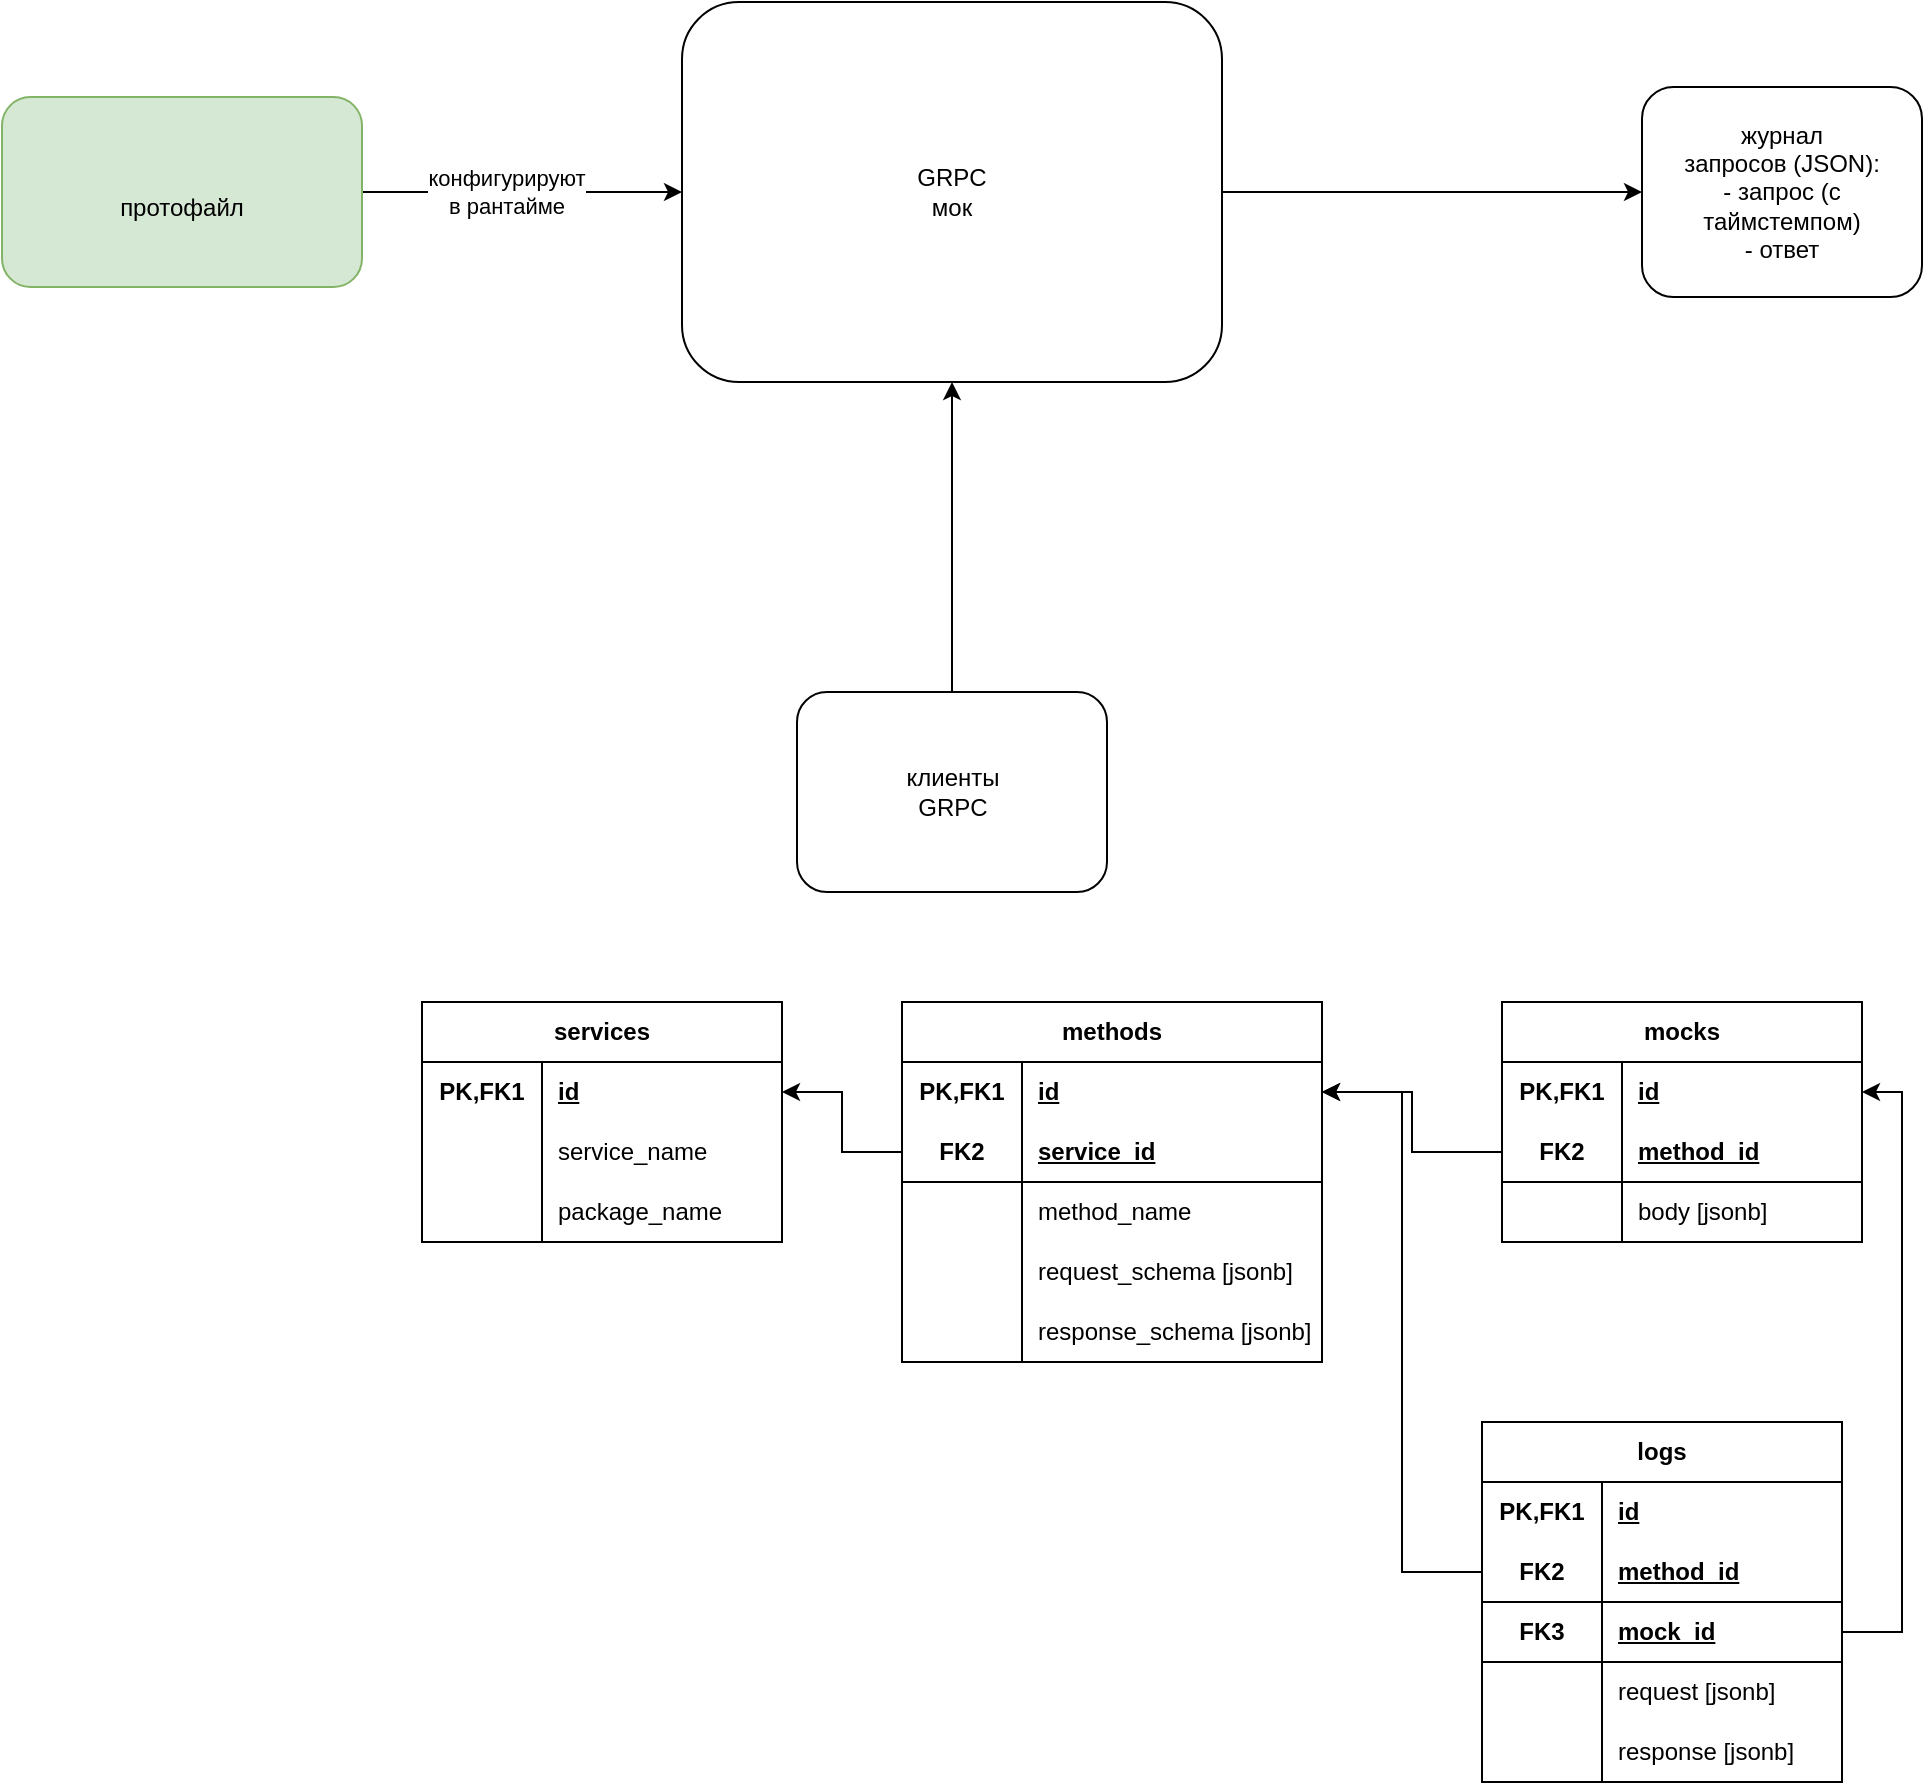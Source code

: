 <mxfile version="26.0.9">
  <diagram name="Страница — 1" id="D3WlO3X5a3Ik-URz-e38">
    <mxGraphModel dx="2022" dy="681" grid="1" gridSize="10" guides="1" tooltips="1" connect="1" arrows="1" fold="1" page="1" pageScale="1" pageWidth="827" pageHeight="1169" math="0" shadow="0">
      <root>
        <mxCell id="0" />
        <mxCell id="1" parent="0" />
        <mxCell id="gYz2qUCb2Af_SBFDwM8w-8" style="edgeStyle=orthogonalEdgeStyle;rounded=0;orthogonalLoop=1;jettySize=auto;html=1;exitX=1;exitY=0.5;exitDx=0;exitDy=0;" parent="1" source="gYz2qUCb2Af_SBFDwM8w-1" target="gYz2qUCb2Af_SBFDwM8w-7" edge="1">
          <mxGeometry relative="1" as="geometry" />
        </mxCell>
        <mxCell id="gYz2qUCb2Af_SBFDwM8w-1" value="GRPC&lt;div&gt;мок&lt;/div&gt;" style="rounded=1;whiteSpace=wrap;html=1;" parent="1" vertex="1">
          <mxGeometry x="300" y="240" width="270" height="190" as="geometry" />
        </mxCell>
        <mxCell id="gYz2qUCb2Af_SBFDwM8w-4" style="edgeStyle=orthogonalEdgeStyle;rounded=0;orthogonalLoop=1;jettySize=auto;html=1;exitX=1;exitY=0.5;exitDx=0;exitDy=0;entryX=0;entryY=0.5;entryDx=0;entryDy=0;" parent="1" source="gYz2qUCb2Af_SBFDwM8w-3" target="gYz2qUCb2Af_SBFDwM8w-1" edge="1">
          <mxGeometry relative="1" as="geometry" />
        </mxCell>
        <mxCell id="gYz2qUCb2Af_SBFDwM8w-5" value="конфигурируют&lt;div&gt;в рантайме&lt;/div&gt;" style="edgeLabel;html=1;align=center;verticalAlign=middle;resizable=0;points=[];" parent="gYz2qUCb2Af_SBFDwM8w-4" vertex="1" connectable="0">
          <mxGeometry x="-0.1" relative="1" as="geometry">
            <mxPoint as="offset" />
          </mxGeometry>
        </mxCell>
        <mxCell id="gYz2qUCb2Af_SBFDwM8w-3" value="&lt;div&gt;&lt;br&gt;&lt;/div&gt;протофайл" style="rounded=1;whiteSpace=wrap;html=1;fillColor=#d5e8d4;strokeColor=#82b366;" parent="1" vertex="1">
          <mxGeometry x="-40" y="287.5" width="180" height="95" as="geometry" />
        </mxCell>
        <mxCell id="gYz2qUCb2Af_SBFDwM8w-7" value="журнал&lt;div&gt;запросов (JSON):&lt;/div&gt;&lt;div&gt;- запрос (с таймстемпом)&lt;/div&gt;&lt;div&gt;- ответ&lt;/div&gt;" style="rounded=1;whiteSpace=wrap;html=1;" parent="1" vertex="1">
          <mxGeometry x="780" y="282.5" width="140" height="105" as="geometry" />
        </mxCell>
        <mxCell id="gYz2qUCb2Af_SBFDwM8w-11" style="edgeStyle=orthogonalEdgeStyle;rounded=0;orthogonalLoop=1;jettySize=auto;html=1;exitX=0.5;exitY=0;exitDx=0;exitDy=0;entryX=0.5;entryY=1;entryDx=0;entryDy=0;" parent="1" source="gYz2qUCb2Af_SBFDwM8w-10" target="gYz2qUCb2Af_SBFDwM8w-1" edge="1">
          <mxGeometry relative="1" as="geometry" />
        </mxCell>
        <mxCell id="gYz2qUCb2Af_SBFDwM8w-10" value="клиенты&lt;div&gt;GRPC&lt;/div&gt;" style="rounded=1;whiteSpace=wrap;html=1;" parent="1" vertex="1">
          <mxGeometry x="357.5" y="585" width="155" height="100" as="geometry" />
        </mxCell>
        <mxCell id="lVhN5-QnFsscjEgYl9DV-48" value="services" style="shape=table;startSize=30;container=1;collapsible=1;childLayout=tableLayout;fixedRows=1;rowLines=0;fontStyle=1;align=center;resizeLast=1;html=1;whiteSpace=wrap;" vertex="1" parent="1">
          <mxGeometry x="170" y="740" width="180" height="120" as="geometry" />
        </mxCell>
        <mxCell id="lVhN5-QnFsscjEgYl9DV-49" value="" style="shape=tableRow;horizontal=0;startSize=0;swimlaneHead=0;swimlaneBody=0;fillColor=none;collapsible=0;dropTarget=0;points=[[0,0.5],[1,0.5]];portConstraint=eastwest;top=0;left=0;right=0;bottom=0;html=1;" vertex="1" parent="lVhN5-QnFsscjEgYl9DV-48">
          <mxGeometry y="30" width="180" height="30" as="geometry" />
        </mxCell>
        <mxCell id="lVhN5-QnFsscjEgYl9DV-50" value="PK,FK1" style="shape=partialRectangle;connectable=0;fillColor=none;top=0;left=0;bottom=0;right=0;fontStyle=1;overflow=hidden;html=1;whiteSpace=wrap;" vertex="1" parent="lVhN5-QnFsscjEgYl9DV-49">
          <mxGeometry width="60" height="30" as="geometry">
            <mxRectangle width="60" height="30" as="alternateBounds" />
          </mxGeometry>
        </mxCell>
        <mxCell id="lVhN5-QnFsscjEgYl9DV-51" value="id" style="shape=partialRectangle;connectable=0;fillColor=none;top=0;left=0;bottom=0;right=0;align=left;spacingLeft=6;fontStyle=5;overflow=hidden;html=1;whiteSpace=wrap;" vertex="1" parent="lVhN5-QnFsscjEgYl9DV-49">
          <mxGeometry x="60" width="120" height="30" as="geometry">
            <mxRectangle width="120" height="30" as="alternateBounds" />
          </mxGeometry>
        </mxCell>
        <mxCell id="lVhN5-QnFsscjEgYl9DV-55" value="" style="shape=tableRow;horizontal=0;startSize=0;swimlaneHead=0;swimlaneBody=0;fillColor=none;collapsible=0;dropTarget=0;points=[[0,0.5],[1,0.5]];portConstraint=eastwest;top=0;left=0;right=0;bottom=0;html=1;" vertex="1" parent="lVhN5-QnFsscjEgYl9DV-48">
          <mxGeometry y="60" width="180" height="30" as="geometry" />
        </mxCell>
        <mxCell id="lVhN5-QnFsscjEgYl9DV-56" value="" style="shape=partialRectangle;connectable=0;fillColor=none;top=0;left=0;bottom=0;right=0;editable=1;overflow=hidden;html=1;whiteSpace=wrap;" vertex="1" parent="lVhN5-QnFsscjEgYl9DV-55">
          <mxGeometry width="60" height="30" as="geometry">
            <mxRectangle width="60" height="30" as="alternateBounds" />
          </mxGeometry>
        </mxCell>
        <mxCell id="lVhN5-QnFsscjEgYl9DV-57" value="service_name" style="shape=partialRectangle;connectable=0;fillColor=none;top=0;left=0;bottom=0;right=0;align=left;spacingLeft=6;overflow=hidden;html=1;whiteSpace=wrap;" vertex="1" parent="lVhN5-QnFsscjEgYl9DV-55">
          <mxGeometry x="60" width="120" height="30" as="geometry">
            <mxRectangle width="120" height="30" as="alternateBounds" />
          </mxGeometry>
        </mxCell>
        <mxCell id="lVhN5-QnFsscjEgYl9DV-131" value="" style="shape=tableRow;horizontal=0;startSize=0;swimlaneHead=0;swimlaneBody=0;fillColor=none;collapsible=0;dropTarget=0;points=[[0,0.5],[1,0.5]];portConstraint=eastwest;top=0;left=0;right=0;bottom=0;html=1;" vertex="1" parent="lVhN5-QnFsscjEgYl9DV-48">
          <mxGeometry y="90" width="180" height="30" as="geometry" />
        </mxCell>
        <mxCell id="lVhN5-QnFsscjEgYl9DV-132" value="" style="shape=partialRectangle;connectable=0;fillColor=none;top=0;left=0;bottom=0;right=0;editable=1;overflow=hidden;html=1;whiteSpace=wrap;" vertex="1" parent="lVhN5-QnFsscjEgYl9DV-131">
          <mxGeometry width="60" height="30" as="geometry">
            <mxRectangle width="60" height="30" as="alternateBounds" />
          </mxGeometry>
        </mxCell>
        <mxCell id="lVhN5-QnFsscjEgYl9DV-133" value="package_name" style="shape=partialRectangle;connectable=0;fillColor=none;top=0;left=0;bottom=0;right=0;align=left;spacingLeft=6;overflow=hidden;html=1;whiteSpace=wrap;" vertex="1" parent="lVhN5-QnFsscjEgYl9DV-131">
          <mxGeometry x="60" width="120" height="30" as="geometry">
            <mxRectangle width="120" height="30" as="alternateBounds" />
          </mxGeometry>
        </mxCell>
        <mxCell id="lVhN5-QnFsscjEgYl9DV-74" value="methods" style="shape=table;startSize=30;container=1;collapsible=1;childLayout=tableLayout;fixedRows=1;rowLines=0;fontStyle=1;align=center;resizeLast=1;html=1;whiteSpace=wrap;" vertex="1" parent="1">
          <mxGeometry x="410" y="740" width="210" height="180" as="geometry" />
        </mxCell>
        <mxCell id="lVhN5-QnFsscjEgYl9DV-75" value="" style="shape=tableRow;horizontal=0;startSize=0;swimlaneHead=0;swimlaneBody=0;fillColor=none;collapsible=0;dropTarget=0;points=[[0,0.5],[1,0.5]];portConstraint=eastwest;top=0;left=0;right=0;bottom=0;html=1;" vertex="1" parent="lVhN5-QnFsscjEgYl9DV-74">
          <mxGeometry y="30" width="210" height="30" as="geometry" />
        </mxCell>
        <mxCell id="lVhN5-QnFsscjEgYl9DV-76" value="PK,FK1" style="shape=partialRectangle;connectable=0;fillColor=none;top=0;left=0;bottom=0;right=0;fontStyle=1;overflow=hidden;html=1;whiteSpace=wrap;" vertex="1" parent="lVhN5-QnFsscjEgYl9DV-75">
          <mxGeometry width="60" height="30" as="geometry">
            <mxRectangle width="60" height="30" as="alternateBounds" />
          </mxGeometry>
        </mxCell>
        <mxCell id="lVhN5-QnFsscjEgYl9DV-77" value="id" style="shape=partialRectangle;connectable=0;fillColor=none;top=0;left=0;bottom=0;right=0;align=left;spacingLeft=6;fontStyle=5;overflow=hidden;html=1;whiteSpace=wrap;" vertex="1" parent="lVhN5-QnFsscjEgYl9DV-75">
          <mxGeometry x="60" width="150" height="30" as="geometry">
            <mxRectangle width="150" height="30" as="alternateBounds" />
          </mxGeometry>
        </mxCell>
        <mxCell id="lVhN5-QnFsscjEgYl9DV-78" value="" style="shape=tableRow;horizontal=0;startSize=0;swimlaneHead=0;swimlaneBody=0;fillColor=none;collapsible=0;dropTarget=0;points=[[0,0.5],[1,0.5]];portConstraint=eastwest;top=0;left=0;right=0;bottom=1;html=1;" vertex="1" parent="lVhN5-QnFsscjEgYl9DV-74">
          <mxGeometry y="60" width="210" height="30" as="geometry" />
        </mxCell>
        <mxCell id="lVhN5-QnFsscjEgYl9DV-79" value="FK2" style="shape=partialRectangle;connectable=0;fillColor=none;top=0;left=0;bottom=0;right=0;fontStyle=1;overflow=hidden;html=1;whiteSpace=wrap;" vertex="1" parent="lVhN5-QnFsscjEgYl9DV-78">
          <mxGeometry width="60" height="30" as="geometry">
            <mxRectangle width="60" height="30" as="alternateBounds" />
          </mxGeometry>
        </mxCell>
        <mxCell id="lVhN5-QnFsscjEgYl9DV-80" value="service_id" style="shape=partialRectangle;connectable=0;fillColor=none;top=0;left=0;bottom=0;right=0;align=left;spacingLeft=6;fontStyle=5;overflow=hidden;html=1;whiteSpace=wrap;" vertex="1" parent="lVhN5-QnFsscjEgYl9DV-78">
          <mxGeometry x="60" width="150" height="30" as="geometry">
            <mxRectangle width="150" height="30" as="alternateBounds" />
          </mxGeometry>
        </mxCell>
        <mxCell id="lVhN5-QnFsscjEgYl9DV-81" value="" style="shape=tableRow;horizontal=0;startSize=0;swimlaneHead=0;swimlaneBody=0;fillColor=none;collapsible=0;dropTarget=0;points=[[0,0.5],[1,0.5]];portConstraint=eastwest;top=0;left=0;right=0;bottom=0;html=1;" vertex="1" parent="lVhN5-QnFsscjEgYl9DV-74">
          <mxGeometry y="90" width="210" height="30" as="geometry" />
        </mxCell>
        <mxCell id="lVhN5-QnFsscjEgYl9DV-82" value="" style="shape=partialRectangle;connectable=0;fillColor=none;top=0;left=0;bottom=0;right=0;editable=1;overflow=hidden;html=1;whiteSpace=wrap;" vertex="1" parent="lVhN5-QnFsscjEgYl9DV-81">
          <mxGeometry width="60" height="30" as="geometry">
            <mxRectangle width="60" height="30" as="alternateBounds" />
          </mxGeometry>
        </mxCell>
        <mxCell id="lVhN5-QnFsscjEgYl9DV-83" value="method_name" style="shape=partialRectangle;connectable=0;fillColor=none;top=0;left=0;bottom=0;right=0;align=left;spacingLeft=6;overflow=hidden;html=1;whiteSpace=wrap;" vertex="1" parent="lVhN5-QnFsscjEgYl9DV-81">
          <mxGeometry x="60" width="150" height="30" as="geometry">
            <mxRectangle width="150" height="30" as="alternateBounds" />
          </mxGeometry>
        </mxCell>
        <mxCell id="lVhN5-QnFsscjEgYl9DV-96" value="" style="shape=tableRow;horizontal=0;startSize=0;swimlaneHead=0;swimlaneBody=0;fillColor=none;collapsible=0;dropTarget=0;points=[[0,0.5],[1,0.5]];portConstraint=eastwest;top=0;left=0;right=0;bottom=0;html=1;" vertex="1" parent="lVhN5-QnFsscjEgYl9DV-74">
          <mxGeometry y="120" width="210" height="30" as="geometry" />
        </mxCell>
        <mxCell id="lVhN5-QnFsscjEgYl9DV-97" value="" style="shape=partialRectangle;connectable=0;fillColor=none;top=0;left=0;bottom=0;right=0;editable=1;overflow=hidden;html=1;whiteSpace=wrap;" vertex="1" parent="lVhN5-QnFsscjEgYl9DV-96">
          <mxGeometry width="60" height="30" as="geometry">
            <mxRectangle width="60" height="30" as="alternateBounds" />
          </mxGeometry>
        </mxCell>
        <mxCell id="lVhN5-QnFsscjEgYl9DV-98" value="request_schema [jsonb]" style="shape=partialRectangle;connectable=0;fillColor=none;top=0;left=0;bottom=0;right=0;align=left;spacingLeft=6;overflow=hidden;html=1;whiteSpace=wrap;" vertex="1" parent="lVhN5-QnFsscjEgYl9DV-96">
          <mxGeometry x="60" width="150" height="30" as="geometry">
            <mxRectangle width="150" height="30" as="alternateBounds" />
          </mxGeometry>
        </mxCell>
        <mxCell id="lVhN5-QnFsscjEgYl9DV-128" value="" style="shape=tableRow;horizontal=0;startSize=0;swimlaneHead=0;swimlaneBody=0;fillColor=none;collapsible=0;dropTarget=0;points=[[0,0.5],[1,0.5]];portConstraint=eastwest;top=0;left=0;right=0;bottom=0;html=1;" vertex="1" parent="lVhN5-QnFsscjEgYl9DV-74">
          <mxGeometry y="150" width="210" height="30" as="geometry" />
        </mxCell>
        <mxCell id="lVhN5-QnFsscjEgYl9DV-129" value="" style="shape=partialRectangle;connectable=0;fillColor=none;top=0;left=0;bottom=0;right=0;editable=1;overflow=hidden;html=1;whiteSpace=wrap;" vertex="1" parent="lVhN5-QnFsscjEgYl9DV-128">
          <mxGeometry width="60" height="30" as="geometry">
            <mxRectangle width="60" height="30" as="alternateBounds" />
          </mxGeometry>
        </mxCell>
        <mxCell id="lVhN5-QnFsscjEgYl9DV-130" value="response_schema [jsonb]" style="shape=partialRectangle;connectable=0;fillColor=none;top=0;left=0;bottom=0;right=0;align=left;spacingLeft=6;overflow=hidden;html=1;whiteSpace=wrap;" vertex="1" parent="lVhN5-QnFsscjEgYl9DV-128">
          <mxGeometry x="60" width="150" height="30" as="geometry">
            <mxRectangle width="150" height="30" as="alternateBounds" />
          </mxGeometry>
        </mxCell>
        <mxCell id="lVhN5-QnFsscjEgYl9DV-95" style="edgeStyle=orthogonalEdgeStyle;rounded=0;orthogonalLoop=1;jettySize=auto;html=1;exitX=0;exitY=0.5;exitDx=0;exitDy=0;entryX=1;entryY=0.5;entryDx=0;entryDy=0;" edge="1" parent="1" source="lVhN5-QnFsscjEgYl9DV-78" target="lVhN5-QnFsscjEgYl9DV-49">
          <mxGeometry relative="1" as="geometry" />
        </mxCell>
        <mxCell id="lVhN5-QnFsscjEgYl9DV-99" value="mocks" style="shape=table;startSize=30;container=1;collapsible=1;childLayout=tableLayout;fixedRows=1;rowLines=0;fontStyle=1;align=center;resizeLast=1;html=1;whiteSpace=wrap;" vertex="1" parent="1">
          <mxGeometry x="710" y="740" width="180" height="120" as="geometry" />
        </mxCell>
        <mxCell id="lVhN5-QnFsscjEgYl9DV-100" value="" style="shape=tableRow;horizontal=0;startSize=0;swimlaneHead=0;swimlaneBody=0;fillColor=none;collapsible=0;dropTarget=0;points=[[0,0.5],[1,0.5]];portConstraint=eastwest;top=0;left=0;right=0;bottom=0;html=1;" vertex="1" parent="lVhN5-QnFsscjEgYl9DV-99">
          <mxGeometry y="30" width="180" height="30" as="geometry" />
        </mxCell>
        <mxCell id="lVhN5-QnFsscjEgYl9DV-101" value="PK,FK1" style="shape=partialRectangle;connectable=0;fillColor=none;top=0;left=0;bottom=0;right=0;fontStyle=1;overflow=hidden;html=1;whiteSpace=wrap;" vertex="1" parent="lVhN5-QnFsscjEgYl9DV-100">
          <mxGeometry width="60" height="30" as="geometry">
            <mxRectangle width="60" height="30" as="alternateBounds" />
          </mxGeometry>
        </mxCell>
        <mxCell id="lVhN5-QnFsscjEgYl9DV-102" value="id" style="shape=partialRectangle;connectable=0;fillColor=none;top=0;left=0;bottom=0;right=0;align=left;spacingLeft=6;fontStyle=5;overflow=hidden;html=1;whiteSpace=wrap;" vertex="1" parent="lVhN5-QnFsscjEgYl9DV-100">
          <mxGeometry x="60" width="120" height="30" as="geometry">
            <mxRectangle width="120" height="30" as="alternateBounds" />
          </mxGeometry>
        </mxCell>
        <mxCell id="lVhN5-QnFsscjEgYl9DV-103" value="" style="shape=tableRow;horizontal=0;startSize=0;swimlaneHead=0;swimlaneBody=0;fillColor=none;collapsible=0;dropTarget=0;points=[[0,0.5],[1,0.5]];portConstraint=eastwest;top=0;left=0;right=0;bottom=1;html=1;" vertex="1" parent="lVhN5-QnFsscjEgYl9DV-99">
          <mxGeometry y="60" width="180" height="30" as="geometry" />
        </mxCell>
        <mxCell id="lVhN5-QnFsscjEgYl9DV-104" value="FK2" style="shape=partialRectangle;connectable=0;fillColor=none;top=0;left=0;bottom=0;right=0;fontStyle=1;overflow=hidden;html=1;whiteSpace=wrap;" vertex="1" parent="lVhN5-QnFsscjEgYl9DV-103">
          <mxGeometry width="60" height="30" as="geometry">
            <mxRectangle width="60" height="30" as="alternateBounds" />
          </mxGeometry>
        </mxCell>
        <mxCell id="lVhN5-QnFsscjEgYl9DV-105" value="method_id" style="shape=partialRectangle;connectable=0;fillColor=none;top=0;left=0;bottom=0;right=0;align=left;spacingLeft=6;fontStyle=5;overflow=hidden;html=1;whiteSpace=wrap;" vertex="1" parent="lVhN5-QnFsscjEgYl9DV-103">
          <mxGeometry x="60" width="120" height="30" as="geometry">
            <mxRectangle width="120" height="30" as="alternateBounds" />
          </mxGeometry>
        </mxCell>
        <mxCell id="lVhN5-QnFsscjEgYl9DV-106" value="" style="shape=tableRow;horizontal=0;startSize=0;swimlaneHead=0;swimlaneBody=0;fillColor=none;collapsible=0;dropTarget=0;points=[[0,0.5],[1,0.5]];portConstraint=eastwest;top=0;left=0;right=0;bottom=0;html=1;" vertex="1" parent="lVhN5-QnFsscjEgYl9DV-99">
          <mxGeometry y="90" width="180" height="30" as="geometry" />
        </mxCell>
        <mxCell id="lVhN5-QnFsscjEgYl9DV-107" value="" style="shape=partialRectangle;connectable=0;fillColor=none;top=0;left=0;bottom=0;right=0;editable=1;overflow=hidden;html=1;whiteSpace=wrap;" vertex="1" parent="lVhN5-QnFsscjEgYl9DV-106">
          <mxGeometry width="60" height="30" as="geometry">
            <mxRectangle width="60" height="30" as="alternateBounds" />
          </mxGeometry>
        </mxCell>
        <mxCell id="lVhN5-QnFsscjEgYl9DV-108" value="body [jsonb]" style="shape=partialRectangle;connectable=0;fillColor=none;top=0;left=0;bottom=0;right=0;align=left;spacingLeft=6;overflow=hidden;html=1;whiteSpace=wrap;" vertex="1" parent="lVhN5-QnFsscjEgYl9DV-106">
          <mxGeometry x="60" width="120" height="30" as="geometry">
            <mxRectangle width="120" height="30" as="alternateBounds" />
          </mxGeometry>
        </mxCell>
        <mxCell id="lVhN5-QnFsscjEgYl9DV-113" style="edgeStyle=orthogonalEdgeStyle;rounded=0;orthogonalLoop=1;jettySize=auto;html=1;exitX=0;exitY=0.5;exitDx=0;exitDy=0;entryX=1;entryY=0.5;entryDx=0;entryDy=0;" edge="1" parent="1" source="lVhN5-QnFsscjEgYl9DV-103" target="lVhN5-QnFsscjEgYl9DV-75">
          <mxGeometry relative="1" as="geometry" />
        </mxCell>
        <mxCell id="lVhN5-QnFsscjEgYl9DV-114" value="logs" style="shape=table;startSize=30;container=1;collapsible=1;childLayout=tableLayout;fixedRows=1;rowLines=0;fontStyle=1;align=center;resizeLast=1;html=1;whiteSpace=wrap;" vertex="1" parent="1">
          <mxGeometry x="700" y="950" width="180" height="180" as="geometry" />
        </mxCell>
        <mxCell id="lVhN5-QnFsscjEgYl9DV-115" value="" style="shape=tableRow;horizontal=0;startSize=0;swimlaneHead=0;swimlaneBody=0;fillColor=none;collapsible=0;dropTarget=0;points=[[0,0.5],[1,0.5]];portConstraint=eastwest;top=0;left=0;right=0;bottom=0;html=1;" vertex="1" parent="lVhN5-QnFsscjEgYl9DV-114">
          <mxGeometry y="30" width="180" height="30" as="geometry" />
        </mxCell>
        <mxCell id="lVhN5-QnFsscjEgYl9DV-116" value="PK,FK1" style="shape=partialRectangle;connectable=0;fillColor=none;top=0;left=0;bottom=0;right=0;fontStyle=1;overflow=hidden;html=1;whiteSpace=wrap;" vertex="1" parent="lVhN5-QnFsscjEgYl9DV-115">
          <mxGeometry width="60" height="30" as="geometry">
            <mxRectangle width="60" height="30" as="alternateBounds" />
          </mxGeometry>
        </mxCell>
        <mxCell id="lVhN5-QnFsscjEgYl9DV-117" value="id" style="shape=partialRectangle;connectable=0;fillColor=none;top=0;left=0;bottom=0;right=0;align=left;spacingLeft=6;fontStyle=5;overflow=hidden;html=1;whiteSpace=wrap;" vertex="1" parent="lVhN5-QnFsscjEgYl9DV-115">
          <mxGeometry x="60" width="120" height="30" as="geometry">
            <mxRectangle width="120" height="30" as="alternateBounds" />
          </mxGeometry>
        </mxCell>
        <mxCell id="lVhN5-QnFsscjEgYl9DV-134" value="" style="shape=tableRow;horizontal=0;startSize=0;swimlaneHead=0;swimlaneBody=0;fillColor=none;collapsible=0;dropTarget=0;points=[[0,0.5],[1,0.5]];portConstraint=eastwest;top=0;left=0;right=0;bottom=1;html=1;" vertex="1" parent="lVhN5-QnFsscjEgYl9DV-114">
          <mxGeometry y="60" width="180" height="30" as="geometry" />
        </mxCell>
        <mxCell id="lVhN5-QnFsscjEgYl9DV-135" value="FK2" style="shape=partialRectangle;connectable=0;fillColor=none;top=0;left=0;bottom=0;right=0;fontStyle=1;overflow=hidden;html=1;whiteSpace=wrap;" vertex="1" parent="lVhN5-QnFsscjEgYl9DV-134">
          <mxGeometry width="60" height="30" as="geometry">
            <mxRectangle width="60" height="30" as="alternateBounds" />
          </mxGeometry>
        </mxCell>
        <mxCell id="lVhN5-QnFsscjEgYl9DV-136" value="method_id" style="shape=partialRectangle;connectable=0;fillColor=none;top=0;left=0;bottom=0;right=0;align=left;spacingLeft=6;fontStyle=5;overflow=hidden;html=1;whiteSpace=wrap;" vertex="1" parent="lVhN5-QnFsscjEgYl9DV-134">
          <mxGeometry x="60" width="120" height="30" as="geometry">
            <mxRectangle width="120" height="30" as="alternateBounds" />
          </mxGeometry>
        </mxCell>
        <mxCell id="lVhN5-QnFsscjEgYl9DV-118" value="" style="shape=tableRow;horizontal=0;startSize=0;swimlaneHead=0;swimlaneBody=0;fillColor=none;collapsible=0;dropTarget=0;points=[[0,0.5],[1,0.5]];portConstraint=eastwest;top=0;left=0;right=0;bottom=1;html=1;" vertex="1" parent="lVhN5-QnFsscjEgYl9DV-114">
          <mxGeometry y="90" width="180" height="30" as="geometry" />
        </mxCell>
        <mxCell id="lVhN5-QnFsscjEgYl9DV-119" value="FK3" style="shape=partialRectangle;connectable=0;fillColor=none;top=0;left=0;bottom=0;right=0;fontStyle=1;overflow=hidden;html=1;whiteSpace=wrap;" vertex="1" parent="lVhN5-QnFsscjEgYl9DV-118">
          <mxGeometry width="60" height="30" as="geometry">
            <mxRectangle width="60" height="30" as="alternateBounds" />
          </mxGeometry>
        </mxCell>
        <mxCell id="lVhN5-QnFsscjEgYl9DV-120" value="mock_id" style="shape=partialRectangle;connectable=0;fillColor=none;top=0;left=0;bottom=0;right=0;align=left;spacingLeft=6;fontStyle=5;overflow=hidden;html=1;whiteSpace=wrap;" vertex="1" parent="lVhN5-QnFsscjEgYl9DV-118">
          <mxGeometry x="60" width="120" height="30" as="geometry">
            <mxRectangle width="120" height="30" as="alternateBounds" />
          </mxGeometry>
        </mxCell>
        <mxCell id="lVhN5-QnFsscjEgYl9DV-121" value="" style="shape=tableRow;horizontal=0;startSize=0;swimlaneHead=0;swimlaneBody=0;fillColor=none;collapsible=0;dropTarget=0;points=[[0,0.5],[1,0.5]];portConstraint=eastwest;top=0;left=0;right=0;bottom=0;html=1;" vertex="1" parent="lVhN5-QnFsscjEgYl9DV-114">
          <mxGeometry y="120" width="180" height="30" as="geometry" />
        </mxCell>
        <mxCell id="lVhN5-QnFsscjEgYl9DV-122" value="" style="shape=partialRectangle;connectable=0;fillColor=none;top=0;left=0;bottom=0;right=0;editable=1;overflow=hidden;html=1;whiteSpace=wrap;" vertex="1" parent="lVhN5-QnFsscjEgYl9DV-121">
          <mxGeometry width="60" height="30" as="geometry">
            <mxRectangle width="60" height="30" as="alternateBounds" />
          </mxGeometry>
        </mxCell>
        <mxCell id="lVhN5-QnFsscjEgYl9DV-123" value="request [jsonb]" style="shape=partialRectangle;connectable=0;fillColor=none;top=0;left=0;bottom=0;right=0;align=left;spacingLeft=6;overflow=hidden;html=1;whiteSpace=wrap;" vertex="1" parent="lVhN5-QnFsscjEgYl9DV-121">
          <mxGeometry x="60" width="120" height="30" as="geometry">
            <mxRectangle width="120" height="30" as="alternateBounds" />
          </mxGeometry>
        </mxCell>
        <mxCell id="lVhN5-QnFsscjEgYl9DV-124" value="" style="shape=tableRow;horizontal=0;startSize=0;swimlaneHead=0;swimlaneBody=0;fillColor=none;collapsible=0;dropTarget=0;points=[[0,0.5],[1,0.5]];portConstraint=eastwest;top=0;left=0;right=0;bottom=0;html=1;" vertex="1" parent="lVhN5-QnFsscjEgYl9DV-114">
          <mxGeometry y="150" width="180" height="30" as="geometry" />
        </mxCell>
        <mxCell id="lVhN5-QnFsscjEgYl9DV-125" value="" style="shape=partialRectangle;connectable=0;fillColor=none;top=0;left=0;bottom=0;right=0;editable=1;overflow=hidden;html=1;whiteSpace=wrap;" vertex="1" parent="lVhN5-QnFsscjEgYl9DV-124">
          <mxGeometry width="60" height="30" as="geometry">
            <mxRectangle width="60" height="30" as="alternateBounds" />
          </mxGeometry>
        </mxCell>
        <mxCell id="lVhN5-QnFsscjEgYl9DV-126" value="response [jsonb]" style="shape=partialRectangle;connectable=0;fillColor=none;top=0;left=0;bottom=0;right=0;align=left;spacingLeft=6;overflow=hidden;html=1;whiteSpace=wrap;" vertex="1" parent="lVhN5-QnFsscjEgYl9DV-124">
          <mxGeometry x="60" width="120" height="30" as="geometry">
            <mxRectangle width="120" height="30" as="alternateBounds" />
          </mxGeometry>
        </mxCell>
        <mxCell id="lVhN5-QnFsscjEgYl9DV-127" style="edgeStyle=orthogonalEdgeStyle;rounded=0;orthogonalLoop=1;jettySize=auto;html=1;exitX=0;exitY=0.5;exitDx=0;exitDy=0;entryX=1;entryY=0.5;entryDx=0;entryDy=0;" edge="1" parent="1" source="lVhN5-QnFsscjEgYl9DV-134" target="lVhN5-QnFsscjEgYl9DV-75">
          <mxGeometry relative="1" as="geometry" />
        </mxCell>
        <mxCell id="lVhN5-QnFsscjEgYl9DV-137" style="edgeStyle=orthogonalEdgeStyle;rounded=0;orthogonalLoop=1;jettySize=auto;html=1;exitX=1;exitY=0.5;exitDx=0;exitDy=0;entryX=1;entryY=0.5;entryDx=0;entryDy=0;" edge="1" parent="1" source="lVhN5-QnFsscjEgYl9DV-118" target="lVhN5-QnFsscjEgYl9DV-100">
          <mxGeometry relative="1" as="geometry" />
        </mxCell>
      </root>
    </mxGraphModel>
  </diagram>
</mxfile>
